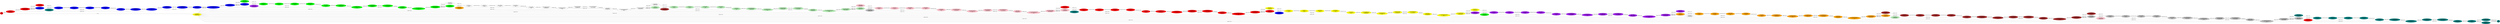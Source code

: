 graph {
rankdir=LR
input[label="input\n0.0ms\n0.0MB", style=filled, fillcolor="red"]
Embedding[label="Embedding\n0.0591255683898925ms\n63.2894140625MB", style=filled, fillcolor="red"]
Interpolation[label="Interpolation\n0.3499838256835937ms\n356.6064453125MB", style=filled, fillcolor="yellow"]
layer_0_Layer_Norm_Before[label="layer_0_Layer_Norm_Before\n0.0013888319730758ms\n9.9697265625MB", style=filled, fillcolor="red"]
layer_0_Query[label="layer_0_Query\n0.017407808303833ms\n32.2529296875MB", style=filled, fillcolor="red"]
layer_0_Key[label="layer_0_Key\n0.0174861125946044ms\n22.2529296875MB", style=filled, fillcolor="blue"]
layer_0_Value[label="layer_0_Value\n0.0175713920593261ms\n2.2529296875MB", style=filled, fillcolor="teal"]
layer_0_mul[label="layer_0_mul\n0.0886661758422851ms\n498.0MB", style=filled, fillcolor="blue"]
layer_0_div[label="layer_0_div\n0.0306631355285644ms\n520.0MB", style=filled, fillcolor="blue"]
layer_0_softmax[label="layer_0_softmax\n0.0729486083984375ms\n0.0MB", style=filled, fillcolor="blue"]
layer_0_dropout[label="layer_0_dropout\n0.0002360640019178ms\n0.0MB", style=filled, fillcolor="blue"]
layer_0_context[label="layer_0_context\n0.071616096496582ms\n20.0MB", style=filled, fillcolor="blue"]
layer_0_Self_Attention_Output[label="layer_0_Self_Attention_Output\n0.0174694080352783ms\n2.2529296875MB", style=filled, fillcolor="blue"]
layer_0_Residual_Connection_1[label="layer_0_Residual_Connection_1\n0.0009760000109672ms\n0.0MB", style=filled, fillcolor="blue"]
layer_0_Layer_Norm_After[label="layer_0_Layer_Norm_After\n0.001277536034584ms\n20.005859375MB", style=filled, fillcolor="blue"]
layer_0_Intermediate_Forward[label="layer_0_Intermediate_Forward\n0.0710443801879882ms\n79.01171875MB", style=filled, fillcolor="blue"]
layer_0_Output[label="layer_0_Output\n0.0663336944580078ms\n9.0029296875MB", style=filled, fillcolor="blue"]
layer_0_add_mid_position_embedding[label="layer_0_add_mid_position_embedding\n0.0011334079504013ms\n0.0MB", style=filled, fillcolor="blue"]
layer_1_Layer_Norm_Before[label="layer_1_Layer_Norm_Before\n0.0012726720571517ms\n9.9697265625MB", style=filled, fillcolor="blue"]
layer_1_Query[label="layer_1_Query\n0.0173951034545898ms\n2.2529296875MB", style=filled, fillcolor="green"]
layer_1_Key[label="layer_1_Key\n0.0173921928405761ms\n2.2529296875MB", style=filled, fillcolor="blue"]
layer_1_Value[label="layer_1_Value\n0.0175674877166748ms\n2.2529296875MB", style=filled, fillcolor="purple"]
layer_1_mul[label="layer_1_mul\n0.0886295394897461ms\n520.0MB", style=filled, fillcolor="green"]
layer_1_div[label="layer_1_div\n0.0309485111236572ms\n520.0MB", style=filled, fillcolor="green"]
layer_1_softmax[label="layer_1_softmax\n0.0737866897583007ms\n0.0MB", style=filled, fillcolor="green"]
layer_1_dropout[label="layer_1_dropout\n0.0002544000148773ms\n0.0MB", style=filled, fillcolor="green"]
layer_1_context[label="layer_1_context\n0.0716388778686523ms\n0.0MB", style=filled, fillcolor="green"]
layer_1_Self_Attention_Output[label="layer_1_Self_Attention_Output\n0.017569631576538ms\n2.2529296875MB", style=filled, fillcolor="green"]
layer_1_Residual_Connection_1[label="layer_1_Residual_Connection_1\n0.0009826560020446ms\n0.0MB", style=filled, fillcolor="green"]
layer_1_Layer_Norm_After[label="layer_1_Layer_Norm_After\n0.00129350399971ms\n20.005859375MB", style=filled, fillcolor="green"]
layer_1_Intermediate_Forward[label="layer_1_Intermediate_Forward\n0.0713328628540039ms\n79.01171875MB", style=filled, fillcolor="green"]
layer_1_Output[label="layer_1_Output\n0.0663014068603515ms\n9.0029296875MB", style=filled, fillcolor="green"]
layer_1_add_mid_position_embedding[label="layer_1_add_mid_position_embedding\n0.0010042560100555ms\n0.0MB", style=filled, fillcolor="green"]
layer_2_Layer_Norm_Before[label="layer_2_Layer_Norm_Before\n0.0012788800001144ms\n9.9697265625MB", style=filled, fillcolor="green"]
layer_2_Query[label="layer_2_Query\n0.0174085445404052ms\n2.2529296875MB", style=filled, fillcolor="white"]
layer_2_Key[label="layer_2_Key\n0.0174292163848876ms\n2.2529296875MB", style=filled, fillcolor="green"]
layer_2_Value[label="layer_2_Value\n0.0176383686065673ms\n2.2529296875MB", style=filled, fillcolor="orange"]
layer_2_mul[label="layer_2_mul\n0.0887524795532226ms\n520.0MB", style=filled, fillcolor="white"]
layer_2_div[label="layer_2_div\n0.0306796169281005ms\n520.0MB", style=filled, fillcolor="white"]
layer_2_softmax[label="layer_2_softmax\n0.0785274276733398ms\n0.0MB", style=filled, fillcolor="white"]
layer_2_dropout[label="layer_2_dropout\n0.0002184000015258ms\n0.0MB", style=filled, fillcolor="white"]
layer_2_context[label="layer_2_context\n0.0714793243408203ms\n0.0MB", style=filled, fillcolor="white"]
layer_2_Self_Attention_Output[label="layer_2_Self_Attention_Output\n0.0174848957061767ms\n2.2529296875MB", style=filled, fillcolor="white"]
layer_2_Residual_Connection_1[label="layer_2_Residual_Connection_1\n0.0009009919762611ms\n0.0MB", style=filled, fillcolor="white"]
layer_2_Layer_Norm_After[label="layer_2_Layer_Norm_After\n0.001293280005455ms\n20.005859375MB", style=filled, fillcolor="white"]
layer_2_Intermediate_Forward[label="layer_2_Intermediate_Forward\n0.0711373748779296ms\n79.01171875MB", style=filled, fillcolor="white"]
layer_2_Output[label="layer_2_Output\n0.0665122528076171ms\n9.0029296875MB", style=filled, fillcolor="white"]
layer_2_add_mid_position_embedding[label="layer_2_add_mid_position_embedding\n0.0010370880365371ms\n0.0MB", style=filled, fillcolor="white"]
layer_3_Layer_Norm_Before[label="layer_3_Layer_Norm_Before\n0.0012692799568176ms\n9.9697265625MB", style=filled, fillcolor="white"]
layer_3_Query[label="layer_3_Query\n0.0174040641784667ms\n2.2529296875MB", style=filled, fillcolor="white"]
layer_3_Key[label="layer_3_Key\n0.0172205448150634ms\n2.2529296875MB", style=filled, fillcolor="darkseagreen2"]
layer_3_Value[label="layer_3_Value\n0.0174156799316406ms\n2.2529296875MB", style=filled, fillcolor="brown"]
layer_3_mul[label="layer_3_mul\n0.0886342086791992ms\n520.0MB", style=filled, fillcolor="darkseagreen2"]
layer_3_div[label="layer_3_div\n0.0307881603240966ms\n520.0MB", style=filled, fillcolor="darkseagreen2"]
layer_3_softmax[label="layer_3_softmax\n0.0733571166992187ms\n0.0MB", style=filled, fillcolor="darkseagreen2"]
layer_3_dropout[label="layer_3_dropout\n0.0002348800003528ms\n0.0MB", style=filled, fillcolor="darkseagreen2"]
layer_3_context[label="layer_3_context\n0.0716192626953125ms\n0.0MB", style=filled, fillcolor="darkseagreen2"]
layer_3_Self_Attention_Output[label="layer_3_Self_Attention_Output\n0.017538272857666ms\n2.2529296875MB", style=filled, fillcolor="darkseagreen2"]
layer_3_Residual_Connection_1[label="layer_3_Residual_Connection_1\n0.0009889280200004ms\n0.0MB", style=filled, fillcolor="darkseagreen2"]
layer_3_Layer_Norm_After[label="layer_3_Layer_Norm_After\n0.0013086719512939ms\n20.005859375MB", style=filled, fillcolor="darkseagreen2"]
layer_3_Intermediate_Forward[label="layer_3_Intermediate_Forward\n0.0710487060546875ms\n79.01171875MB", style=filled, fillcolor="darkseagreen2"]
layer_3_Output[label="layer_3_Output\n0.0662656936645507ms\n9.0029296875MB", style=filled, fillcolor="darkseagreen2"]
layer_3_add_mid_position_embedding[label="layer_3_add_mid_position_embedding\n0.001039999961853ms\n0.0MB", style=filled, fillcolor="darkseagreen2"]
layer_4_Layer_Norm_Before[label="layer_4_Layer_Norm_Before\n0.0012862720489501ms\n9.9697265625MB", style=filled, fillcolor="darkseagreen2"]
layer_4_Query[label="layer_4_Query\n0.0173891525268554ms\n2.2529296875MB", style=filled, fillcolor="pink"]
layer_4_Key[label="layer_4_Key\n0.0173964481353759ms\n2.2529296875MB", style=filled, fillcolor="darkseagreen2"]
layer_4_Value[label="layer_4_Value\n0.0173896312713623ms\n2.2529296875MB", style=filled, fillcolor="gray"]
layer_4_mul[label="layer_4_mul\n0.088764892578125ms\n520.0MB", style=filled, fillcolor="pink"]
layer_4_div[label="layer_4_div\n0.0306451511383056ms\n520.0MB", style=filled, fillcolor="pink"]
layer_4_softmax[label="layer_4_softmax\n0.0729085083007812ms\n0.0MB", style=filled, fillcolor="pink"]
layer_4_dropout[label="layer_4_dropout\n0.0001874559968709ms\n0.0MB", style=filled, fillcolor="pink"]
layer_4_context[label="layer_4_context\n0.0715633926391601ms\n0.0MB", style=filled, fillcolor="pink"]
layer_4_Self_Attention_Output[label="layer_4_Self_Attention_Output\n0.0175210247039794ms\n2.2529296875MB", style=filled, fillcolor="pink"]
layer_4_Residual_Connection_1[label="layer_4_Residual_Connection_1\n0.0009621120095252ms\n0.0MB", style=filled, fillcolor="pink"]
layer_4_Layer_Norm_After[label="layer_4_Layer_Norm_After\n0.0012637439966201ms\n20.005859375MB", style=filled, fillcolor="pink"]
layer_4_Intermediate_Forward[label="layer_4_Intermediate_Forward\n0.0711231689453125ms\n79.01171875MB", style=filled, fillcolor="pink"]
layer_4_Output[label="layer_4_Output\n0.065787010192871ms\n9.0029296875MB", style=filled, fillcolor="pink"]
layer_4_add_mid_position_embedding[label="layer_4_add_mid_position_embedding\n0.0010470720529556ms\n0.0MB", style=filled, fillcolor="pink"]
layer_5_Layer_Norm_Before[label="layer_5_Layer_Norm_Before\n0.0012780159711837ms\n9.9697265625MB", style=filled, fillcolor="pink"]
layer_5_Query[label="layer_5_Query\n0.0173911991119384ms\n2.2529296875MB", style=filled, fillcolor="red"]
layer_5_Key[label="layer_5_Key\n0.0174063682556152ms\n2.2529296875MB", style=filled, fillcolor="pink"]
layer_5_Value[label="layer_5_Value\n0.0174074554443359ms\n2.2529296875MB", style=filled, fillcolor="teal"]
layer_5_mul[label="layer_5_mul\n0.0888259201049804ms\n520.0MB", style=filled, fillcolor="red"]
layer_5_div[label="layer_5_div\n0.0307910404205322ms\n520.0MB", style=filled, fillcolor="red"]
layer_5_softmax[label="layer_5_softmax\n0.0728910369873046ms\n0.0MB", style=filled, fillcolor="red"]
layer_5_dropout[label="layer_5_dropout\n0.0001786240041255ms\n0.0MB", style=filled, fillcolor="red"]
layer_5_context[label="layer_5_context\n0.071508445739746ms\n0.0MB", style=filled, fillcolor="red"]
layer_5_Self_Attention_Output[label="layer_5_Self_Attention_Output\n0.0175206089019775ms\n2.2529296875MB", style=filled, fillcolor="red"]
layer_5_Residual_Connection_1[label="layer_5_Residual_Connection_1\n0.0009724479913711ms\n0.0MB", style=filled, fillcolor="red"]
layer_5_Layer_Norm_After[label="layer_5_Layer_Norm_After\n0.0013526400327682ms\n20.005859375MB", style=filled, fillcolor="red"]
layer_5_Intermediate_Forward[label="layer_5_Intermediate_Forward\n0.0711912612915039ms\n79.01171875MB", style=filled, fillcolor="red"]
layer_5_Output[label="layer_5_Output\n0.0666375350952148ms\n9.0029296875MB", style=filled, fillcolor="red"]
layer_5_add_mid_position_embedding[label="layer_5_add_mid_position_embedding\n0.0010489599704742ms\n0.0MB", style=filled, fillcolor="red"]
layer_6_Layer_Norm_Before[label="layer_6_Layer_Norm_Before\n0.0012954239845275ms\n9.9697265625MB", style=filled, fillcolor="red"]
layer_6_Query[label="layer_6_Query\n0.0172363529205322ms\n2.2529296875MB", style=filled, fillcolor="yellow"]
layer_6_Key[label="layer_6_Key\n0.0174363842010498ms\n2.2529296875MB", style=filled, fillcolor="red"]
layer_6_Value[label="layer_6_Value\n0.0174519996643066ms\n2.2529296875MB", style=filled, fillcolor="blue"]
layer_6_mul[label="layer_6_mul\n0.0887777633666992ms\n520.0MB", style=filled, fillcolor="yellow"]
layer_6_div[label="layer_6_div\n0.0307030086517333ms\n520.0MB", style=filled, fillcolor="yellow"]
layer_6_softmax[label="layer_6_softmax\n0.0728835525512695ms\n0.0MB", style=filled, fillcolor="yellow"]
layer_6_dropout[label="layer_6_dropout\n0.0002029760032892ms\n0.0MB", style=filled, fillcolor="yellow"]
layer_6_context[label="layer_6_context\n0.0715163192749023ms\n0.0MB", style=filled, fillcolor="yellow"]
layer_6_Self_Attention_Output[label="layer_6_Self_Attention_Output\n0.0174826889038085ms\n2.2529296875MB", style=filled, fillcolor="yellow"]
layer_6_Residual_Connection_1[label="layer_6_Residual_Connection_1\n0.0009808639883995ms\n0.0MB", style=filled, fillcolor="yellow"]
layer_6_Layer_Norm_After[label="layer_6_Layer_Norm_After\n0.0013253760337829ms\n20.005859375MB", style=filled, fillcolor="yellow"]
layer_6_Intermediate_Forward[label="layer_6_Intermediate_Forward\n0.0711700820922851ms\n79.01171875MB", style=filled, fillcolor="yellow"]
layer_6_Output[label="layer_6_Output\n0.0664022064208984ms\n9.0029296875MB", style=filled, fillcolor="yellow"]
layer_6_add_mid_position_embedding[label="layer_6_add_mid_position_embedding\n0.0010468480587005ms\n0.0MB", style=filled, fillcolor="yellow"]
layer_7_Layer_Norm_Before[label="layer_7_Layer_Norm_Before\n0.001604640007019ms\n9.9697265625MB", style=filled, fillcolor="yellow"]
layer_7_Query[label="layer_7_Query\n0.0174402561187744ms\n2.2529296875MB", style=filled, fillcolor="yellow"]
layer_7_Key[label="layer_7_Key\n0.0172628154754638ms\n2.2529296875MB", style=filled, fillcolor="purple"]
layer_7_Value[label="layer_7_Value\n0.0174209594726562ms\n2.2529296875MB", style=filled, fillcolor="green"]
layer_7_mul[label="layer_7_mul\n0.0886321258544921ms\n520.0MB", style=filled, fillcolor="purple"]
layer_7_div[label="layer_7_div\n0.0307011833190917ms\n520.0MB", style=filled, fillcolor="purple"]
layer_7_softmax[label="layer_7_softmax\n0.0728968658447265ms\n0.0MB", style=filled, fillcolor="purple"]
layer_7_dropout[label="layer_7_dropout\n0.0001731519997119ms\n0.0MB", style=filled, fillcolor="purple"]
layer_7_context[label="layer_7_context\n0.0711885452270507ms\n0.0MB", style=filled, fillcolor="purple"]
layer_7_Self_Attention_Output[label="layer_7_Self_Attention_Output\n0.0175196475982666ms\n2.2529296875MB", style=filled, fillcolor="purple"]
layer_7_Residual_Connection_1[label="layer_7_Residual_Connection_1\n0.0010215359926223ms\n0.0MB", style=filled, fillcolor="purple"]
layer_7_Layer_Norm_After[label="layer_7_Layer_Norm_After\n0.0012959040403366ms\n20.005859375MB", style=filled, fillcolor="purple"]
layer_7_Intermediate_Forward[label="layer_7_Intermediate_Forward\n0.0710116806030273ms\n79.01171875MB", style=filled, fillcolor="purple"]
layer_7_Output[label="layer_7_Output\n0.0668047714233398ms\n9.0029296875MB", style=filled, fillcolor="purple"]
layer_7_add_mid_position_embedding[label="layer_7_add_mid_position_embedding\n0.0011269760131835ms\n0.0MB", style=filled, fillcolor="purple"]
layer_8_Layer_Norm_Before[label="layer_8_Layer_Norm_Before\n0.0013214399814605ms\n9.9697265625MB", style=filled, fillcolor="purple"]
layer_8_Query[label="layer_8_Query\n0.0174694728851318ms\n2.2529296875MB", style=filled, fillcolor="purple"]
layer_8_Key[label="layer_8_Key\n0.0175136966705322ms\n2.2529296875MB", style=filled, fillcolor="orange"]
layer_8_Value[label="layer_8_Value\n0.0174400005340576ms\n2.2529296875MB", style=filled, fillcolor="white"]
layer_8_mul[label="layer_8_mul\n0.0887874221801757ms\n520.0MB", style=filled, fillcolor="orange"]
layer_8_div[label="layer_8_div\n0.0306887035369873ms\n520.0MB", style=filled, fillcolor="orange"]
layer_8_softmax[label="layer_8_softmax\n0.0730629119873046ms\n0.0MB", style=filled, fillcolor="orange"]
layer_8_dropout[label="layer_8_dropout\n0.0002225600033998ms\n0.0MB", style=filled, fillcolor="orange"]
layer_8_context[label="layer_8_context\n0.0711407699584961ms\n0.0MB", style=filled, fillcolor="orange"]
layer_8_Self_Attention_Output[label="layer_8_Self_Attention_Output\n0.0179445762634277ms\n2.2529296875MB", style=filled, fillcolor="orange"]
layer_8_Residual_Connection_1[label="layer_8_Residual_Connection_1\n0.0009040319919586ms\n0.0MB", style=filled, fillcolor="orange"]
layer_8_Layer_Norm_After[label="layer_8_Layer_Norm_After\n0.0013256319761276ms\n20.005859375MB", style=filled, fillcolor="orange"]
layer_8_Intermediate_Forward[label="layer_8_Intermediate_Forward\n0.0710786895751953ms\n79.01171875MB", style=filled, fillcolor="orange"]
layer_8_Output[label="layer_8_Output\n0.0665205154418945ms\n9.0029296875MB", style=filled, fillcolor="orange"]
layer_8_add_mid_position_embedding[label="layer_8_add_mid_position_embedding\n0.0010341119766235ms\n0.0MB", style=filled, fillcolor="orange"]
layer_9_Layer_Norm_Before[label="layer_9_Layer_Norm_Before\n0.0012750079631805ms\n9.9697265625MB", style=filled, fillcolor="orange"]
layer_9_Query[label="layer_9_Query\n0.0173704967498779ms\n2.2529296875MB", style=filled, fillcolor="brown"]
layer_9_Key[label="layer_9_Key\n0.0174021434783935ms\n2.2529296875MB", style=filled, fillcolor="orange"]
layer_9_Value[label="layer_9_Value\n0.0173826885223388ms\n2.2529296875MB", style=filled, fillcolor="darkseagreen2"]
layer_9_mul[label="layer_9_mul\n0.0886345291137695ms\n520.0MB", style=filled, fillcolor="brown"]
layer_9_div[label="layer_9_div\n0.0308218555450439ms\n520.0MB", style=filled, fillcolor="brown"]
layer_9_softmax[label="layer_9_softmax\n0.0734441299438476ms\n0.0MB", style=filled, fillcolor="brown"]
layer_9_dropout[label="layer_9_dropout\n0.0001806720048189ms\n0.0MB", style=filled, fillcolor="brown"]
layer_9_context[label="layer_9_context\n0.0713022384643554ms\n0.0MB", style=filled, fillcolor="brown"]
layer_9_Self_Attention_Output[label="layer_9_Self_Attention_Output\n0.0174767036437988ms\n2.2529296875MB", style=filled, fillcolor="brown"]
layer_9_Residual_Connection_1[label="layer_9_Residual_Connection_1\n0.0009710720181465ms\n0.0MB", style=filled, fillcolor="brown"]
layer_9_Layer_Norm_After[label="layer_9_Layer_Norm_After\n0.0013048000335693ms\n20.005859375MB", style=filled, fillcolor="brown"]
layer_9_Intermediate_Forward[label="layer_9_Intermediate_Forward\n0.0711007690429687ms\n79.01171875MB", style=filled, fillcolor="brown"]
layer_9_Output[label="layer_9_Output\n0.0665161590576172ms\n9.0029296875MB", style=filled, fillcolor="brown"]
layer_9_add_mid_position_embedding[label="layer_9_add_mid_position_embedding\n0.0010266239643096ms\n0.0MB", style=filled, fillcolor="brown"]
layer_10_Layer_Norm_Before[label="layer_10_Layer_Norm_Before\n0.0012816640138626ms\n9.9697265625MB", style=filled, fillcolor="brown"]
layer_10_Query[label="layer_10_Query\n0.0173717765808105ms\n2.2529296875MB", style=filled, fillcolor="brown"]
layer_10_Key[label="layer_10_Key\n0.01721187210083ms\n2.2529296875MB", style=filled, fillcolor="gray"]
layer_10_Value[label="layer_10_Value\n0.0174043197631835ms\n2.2529296875MB", style=filled, fillcolor="pink"]
layer_10_mul[label="layer_10_mul\n0.0886415328979492ms\n520.0MB", style=filled, fillcolor="gray"]
layer_10_div[label="layer_10_div\n0.0307349128723144ms\n520.0MB", style=filled, fillcolor="gray"]
layer_10_softmax[label="layer_10_softmax\n0.074014045715332ms\n0.0MB", style=filled, fillcolor="gray"]
layer_10_dropout[label="layer_10_dropout\n0.0002464320063591ms\n0.0MB", style=filled, fillcolor="gray"]
layer_10_context[label="layer_10_context\n0.0716263351440429ms\n0.0MB", style=filled, fillcolor="gray"]
layer_10_Self_Attention_Output[label="layer_10_Self_Attention_Output\n0.0175601272583007ms\n2.2529296875MB", style=filled, fillcolor="gray"]
layer_10_Residual_Connection_1[label="layer_10_Residual_Connection_1\n0.0009846079945564ms\n0.0MB", style=filled, fillcolor="gray"]
layer_10_Layer_Norm_After[label="layer_10_Layer_Norm_After\n0.0013370239734649ms\n20.005859375MB", style=filled, fillcolor="gray"]
layer_10_Intermediate_Forward[label="layer_10_Intermediate_Forward\n0.0710887985229492ms\n79.01171875MB", style=filled, fillcolor="gray"]
layer_10_Output[label="layer_10_Output\n0.0663883514404296ms\n9.0029296875MB", style=filled, fillcolor="gray"]
layer_10_add_mid_position_embedding[label="layer_10_add_mid_position_embedding\n0.0010072319507598ms\n0.0MB", style=filled, fillcolor="gray"]
layer_11_Layer_Norm_Before[label="layer_11_Layer_Norm_Before\n0.001291039943695ms\n9.9697265625MB", style=filled, fillcolor="gray"]
layer_11_Query[label="layer_11_Query\n0.0174762554168701ms\n2.2529296875MB", style=filled, fillcolor="teal"]
layer_11_Key[label="layer_11_Key\n0.0173999671936035ms\n2.2529296875MB", style=filled, fillcolor="gray"]
layer_11_Value[label="layer_11_Value\n0.0173504314422607ms\n2.2529296875MB", style=filled, fillcolor="red"]
layer_11_mul[label="layer_11_mul\n0.088682014465332ms\n520.0MB", style=filled, fillcolor="teal"]
layer_11_div[label="layer_11_div\n0.0306139202117919ms\n520.0MB", style=filled, fillcolor="teal"]
layer_11_softmax[label="layer_11_softmax\n0.0728763198852539ms\n0.0MB", style=filled, fillcolor="teal"]
layer_11_dropout[label="layer_11_dropout\n0.0002099200040102ms\n0.0MB", style=filled, fillcolor="teal"]
layer_11_context[label="layer_11_context\n0.0715227508544921ms\n0.0MB", style=filled, fillcolor="teal"]
layer_11_Self_Attention_Output[label="layer_11_Self_Attention_Output\n0.0178749122619628ms\n2.2529296875MB", style=filled, fillcolor="teal"]
layer_11_Residual_Connection_1[label="layer_11_Residual_Connection_1\n0.0008956159949302ms\n0.0MB", style=filled, fillcolor="teal"]
layer_11_Layer_Norm_After[label="layer_11_Layer_Norm_After\n0.0013120959997177ms\n20.005859375MB", style=filled, fillcolor="teal"]
layer_11_Intermediate_Forward[label="layer_11_Intermediate_Forward\n0.0709901428222656ms\n79.01171875MB", style=filled, fillcolor="teal"]
layer_11_Output[label="layer_11_Output\n0.0656722259521484ms\n9.0029296875MB", style=filled, fillcolor="teal"]
Layer_Norm[label="Layer_Norm\n0.0013257600069046ms\n0.0MB", style=filled, fillcolor="teal"]
Class_Labels_Classifier[label="Class_Labels_Classifier\n0.0020419840812683ms\n4.7757415771484375MB", style=filled, fillcolor="teal"]
Box_Predictor[label="Box_Predictor\n0.0018666559457778ms\n4.517593383789063MB", style=filled, fillcolor="teal"]
output[label="output\n0.0ms\n0.0MB", style=filled, fillcolor="teal"]
input -- Embedding[label="9.76MB"];
input -- Interpolation[label="9.76MB"];
Embedding -- layer_0_Layer_Norm_Before[label="9.9638671875MB"];
layer_0_Layer_Norm_Before -- layer_0_Query[label="9.9638671875MB"];
layer_0_Layer_Norm_Before -- layer_0_Key[label="9.9638671875MB"];
layer_0_Layer_Norm_Before -- layer_0_Value[label="9.9638671875MB"];
layer_0_Query -- layer_0_mul[label="9.9638671875MB"];
layer_0_Key -- layer_0_mul[label="9.9638671875MB"];
layer_0_mul -- layer_0_div[label="529.4861297607422MB"];
layer_0_div -- layer_0_softmax[label="529.4861297607422MB"];
layer_0_softmax -- layer_0_dropout[label="529.4861297607422MB"];
layer_0_dropout -- layer_0_context[label="529.4861297607422MB"];
layer_0_Value -- layer_0_context[label="9.9638671875MB"];
layer_0_context -- layer_0_Self_Attention_Output[label="9.9638671875MB"];
layer_0_Self_Attention_Output -- layer_0_Residual_Connection_1[label="9.9638671875MB"];
Embedding -- layer_0_Residual_Connection_1[label="9.9638671875MB"];
layer_0_Residual_Connection_1 -- layer_0_Layer_Norm_After[label="9.9638671875MB"];
layer_0_Layer_Norm_After -- layer_0_Intermediate_Forward[label="9.9638671875MB"];
layer_0_Intermediate_Forward -- layer_0_Output[label="39.85546875MB"];
layer_0_Residual_Connection_1 -- layer_0_Output[label="9.9638671875MB"];
layer_0_Output -- layer_0_add_mid_position_embedding[label="9.9638671875MB"];
Interpolation -- layer_0_add_mid_position_embedding[label="9.9638671875MB"];
layer_0_add_mid_position_embedding -- layer_1_Layer_Norm_Before[label="9.9638671875MB"];
layer_1_Layer_Norm_Before -- layer_1_Query[label="9.9638671875MB"];
layer_1_Layer_Norm_Before -- layer_1_Key[label="9.9638671875MB"];
layer_1_Layer_Norm_Before -- layer_1_Value[label="9.9638671875MB"];
layer_1_Query -- layer_1_mul[label="9.9638671875MB"];
layer_1_Key -- layer_1_mul[label="9.9638671875MB"];
layer_1_mul -- layer_1_div[label="529.4861297607422MB"];
layer_1_div -- layer_1_softmax[label="529.4861297607422MB"];
layer_1_softmax -- layer_1_dropout[label="529.4861297607422MB"];
layer_1_dropout -- layer_1_context[label="529.4861297607422MB"];
layer_1_Value -- layer_1_context[label="9.9638671875MB"];
layer_1_context -- layer_1_Self_Attention_Output[label="9.9638671875MB"];
layer_1_Self_Attention_Output -- layer_1_Residual_Connection_1[label="9.9638671875MB"];
layer_0_add_mid_position_embedding -- layer_1_Residual_Connection_1[label="9.9638671875MB"];
layer_1_Residual_Connection_1 -- layer_1_Layer_Norm_After[label="9.9638671875MB"];
layer_1_Layer_Norm_After -- layer_1_Intermediate_Forward[label="9.9638671875MB"];
layer_1_Intermediate_Forward -- layer_1_Output[label="39.85546875MB"];
layer_1_Residual_Connection_1 -- layer_1_Output[label="9.9638671875MB"];
layer_1_Output -- layer_1_add_mid_position_embedding[label="9.9638671875MB"];
Interpolation -- layer_1_add_mid_position_embedding[label="9.9638671875MB"];
layer_1_add_mid_position_embedding -- layer_2_Layer_Norm_Before[label="9.9638671875MB"];
layer_2_Layer_Norm_Before -- layer_2_Query[label="9.9638671875MB"];
layer_2_Layer_Norm_Before -- layer_2_Key[label="9.9638671875MB"];
layer_2_Layer_Norm_Before -- layer_2_Value[label="9.9638671875MB"];
layer_2_Query -- layer_2_mul[label="9.9638671875MB"];
layer_2_Key -- layer_2_mul[label="9.9638671875MB"];
layer_2_mul -- layer_2_div[label="529.4861297607422MB"];
layer_2_div -- layer_2_softmax[label="529.4861297607422MB"];
layer_2_softmax -- layer_2_dropout[label="529.4861297607422MB"];
layer_2_dropout -- layer_2_context[label="529.4861297607422MB"];
layer_2_Value -- layer_2_context[label="9.9638671875MB"];
layer_2_context -- layer_2_Self_Attention_Output[label="9.9638671875MB"];
layer_2_Self_Attention_Output -- layer_2_Residual_Connection_1[label="9.9638671875MB"];
layer_1_add_mid_position_embedding -- layer_2_Residual_Connection_1[label="9.9638671875MB"];
layer_2_Residual_Connection_1 -- layer_2_Layer_Norm_After[label="9.9638671875MB"];
layer_2_Layer_Norm_After -- layer_2_Intermediate_Forward[label="9.9638671875MB"];
layer_2_Intermediate_Forward -- layer_2_Output[label="39.85546875MB"];
layer_2_Residual_Connection_1 -- layer_2_Output[label="9.9638671875MB"];
layer_2_Output -- layer_2_add_mid_position_embedding[label="9.9638671875MB"];
Interpolation -- layer_2_add_mid_position_embedding[label="9.9638671875MB"];
layer_2_add_mid_position_embedding -- layer_3_Layer_Norm_Before[label="9.9638671875MB"];
layer_3_Layer_Norm_Before -- layer_3_Query[label="9.9638671875MB"];
layer_3_Layer_Norm_Before -- layer_3_Key[label="9.9638671875MB"];
layer_3_Layer_Norm_Before -- layer_3_Value[label="9.9638671875MB"];
layer_3_Query -- layer_3_mul[label="9.9638671875MB"];
layer_3_Key -- layer_3_mul[label="9.9638671875MB"];
layer_3_mul -- layer_3_div[label="529.4861297607422MB"];
layer_3_div -- layer_3_softmax[label="529.4861297607422MB"];
layer_3_softmax -- layer_3_dropout[label="529.4861297607422MB"];
layer_3_dropout -- layer_3_context[label="529.4861297607422MB"];
layer_3_Value -- layer_3_context[label="9.9638671875MB"];
layer_3_context -- layer_3_Self_Attention_Output[label="9.9638671875MB"];
layer_3_Self_Attention_Output -- layer_3_Residual_Connection_1[label="9.9638671875MB"];
layer_2_add_mid_position_embedding -- layer_3_Residual_Connection_1[label="9.9638671875MB"];
layer_3_Residual_Connection_1 -- layer_3_Layer_Norm_After[label="9.9638671875MB"];
layer_3_Layer_Norm_After -- layer_3_Intermediate_Forward[label="9.9638671875MB"];
layer_3_Intermediate_Forward -- layer_3_Output[label="39.85546875MB"];
layer_3_Residual_Connection_1 -- layer_3_Output[label="9.9638671875MB"];
layer_3_Output -- layer_3_add_mid_position_embedding[label="9.9638671875MB"];
Interpolation -- layer_3_add_mid_position_embedding[label="9.9638671875MB"];
layer_3_add_mid_position_embedding -- layer_4_Layer_Norm_Before[label="9.9638671875MB"];
layer_4_Layer_Norm_Before -- layer_4_Query[label="9.9638671875MB"];
layer_4_Layer_Norm_Before -- layer_4_Key[label="9.9638671875MB"];
layer_4_Layer_Norm_Before -- layer_4_Value[label="9.9638671875MB"];
layer_4_Query -- layer_4_mul[label="9.9638671875MB"];
layer_4_Key -- layer_4_mul[label="9.9638671875MB"];
layer_4_mul -- layer_4_div[label="529.4861297607422MB"];
layer_4_div -- layer_4_softmax[label="529.4861297607422MB"];
layer_4_softmax -- layer_4_dropout[label="529.4861297607422MB"];
layer_4_dropout -- layer_4_context[label="529.4861297607422MB"];
layer_4_Value -- layer_4_context[label="9.9638671875MB"];
layer_4_context -- layer_4_Self_Attention_Output[label="9.9638671875MB"];
layer_4_Self_Attention_Output -- layer_4_Residual_Connection_1[label="9.9638671875MB"];
layer_3_add_mid_position_embedding -- layer_4_Residual_Connection_1[label="9.9638671875MB"];
layer_4_Residual_Connection_1 -- layer_4_Layer_Norm_After[label="9.9638671875MB"];
layer_4_Layer_Norm_After -- layer_4_Intermediate_Forward[label="9.9638671875MB"];
layer_4_Intermediate_Forward -- layer_4_Output[label="39.85546875MB"];
layer_4_Residual_Connection_1 -- layer_4_Output[label="9.9638671875MB"];
layer_4_Output -- layer_4_add_mid_position_embedding[label="9.9638671875MB"];
Interpolation -- layer_4_add_mid_position_embedding[label="9.9638671875MB"];
layer_4_add_mid_position_embedding -- layer_5_Layer_Norm_Before[label="9.9638671875MB"];
layer_5_Layer_Norm_Before -- layer_5_Query[label="9.9638671875MB"];
layer_5_Layer_Norm_Before -- layer_5_Key[label="9.9638671875MB"];
layer_5_Layer_Norm_Before -- layer_5_Value[label="9.9638671875MB"];
layer_5_Query -- layer_5_mul[label="9.9638671875MB"];
layer_5_Key -- layer_5_mul[label="9.9638671875MB"];
layer_5_mul -- layer_5_div[label="529.4861297607422MB"];
layer_5_div -- layer_5_softmax[label="529.4861297607422MB"];
layer_5_softmax -- layer_5_dropout[label="529.4861297607422MB"];
layer_5_dropout -- layer_5_context[label="529.4861297607422MB"];
layer_5_Value -- layer_5_context[label="9.9638671875MB"];
layer_5_context -- layer_5_Self_Attention_Output[label="9.9638671875MB"];
layer_5_Self_Attention_Output -- layer_5_Residual_Connection_1[label="9.9638671875MB"];
layer_4_add_mid_position_embedding -- layer_5_Residual_Connection_1[label="9.9638671875MB"];
layer_5_Residual_Connection_1 -- layer_5_Layer_Norm_After[label="9.9638671875MB"];
layer_5_Layer_Norm_After -- layer_5_Intermediate_Forward[label="9.9638671875MB"];
layer_5_Intermediate_Forward -- layer_5_Output[label="39.85546875MB"];
layer_5_Residual_Connection_1 -- layer_5_Output[label="9.9638671875MB"];
layer_5_Output -- layer_5_add_mid_position_embedding[label="9.9638671875MB"];
Interpolation -- layer_5_add_mid_position_embedding[label="9.9638671875MB"];
layer_5_add_mid_position_embedding -- layer_6_Layer_Norm_Before[label="9.9638671875MB"];
layer_6_Layer_Norm_Before -- layer_6_Query[label="9.9638671875MB"];
layer_6_Layer_Norm_Before -- layer_6_Key[label="9.9638671875MB"];
layer_6_Layer_Norm_Before -- layer_6_Value[label="9.9638671875MB"];
layer_6_Query -- layer_6_mul[label="9.9638671875MB"];
layer_6_Key -- layer_6_mul[label="9.9638671875MB"];
layer_6_mul -- layer_6_div[label="529.4861297607422MB"];
layer_6_div -- layer_6_softmax[label="529.4861297607422MB"];
layer_6_softmax -- layer_6_dropout[label="529.4861297607422MB"];
layer_6_dropout -- layer_6_context[label="529.4861297607422MB"];
layer_6_Value -- layer_6_context[label="9.9638671875MB"];
layer_6_context -- layer_6_Self_Attention_Output[label="9.9638671875MB"];
layer_6_Self_Attention_Output -- layer_6_Residual_Connection_1[label="9.9638671875MB"];
layer_5_add_mid_position_embedding -- layer_6_Residual_Connection_1[label="9.9638671875MB"];
layer_6_Residual_Connection_1 -- layer_6_Layer_Norm_After[label="9.9638671875MB"];
layer_6_Layer_Norm_After -- layer_6_Intermediate_Forward[label="9.9638671875MB"];
layer_6_Intermediate_Forward -- layer_6_Output[label="39.85546875MB"];
layer_6_Residual_Connection_1 -- layer_6_Output[label="9.9638671875MB"];
layer_6_Output -- layer_6_add_mid_position_embedding[label="9.9638671875MB"];
Interpolation -- layer_6_add_mid_position_embedding[label="9.9638671875MB"];
layer_6_add_mid_position_embedding -- layer_7_Layer_Norm_Before[label="9.9638671875MB"];
layer_7_Layer_Norm_Before -- layer_7_Query[label="9.9638671875MB"];
layer_7_Layer_Norm_Before -- layer_7_Key[label="9.9638671875MB"];
layer_7_Layer_Norm_Before -- layer_7_Value[label="9.9638671875MB"];
layer_7_Query -- layer_7_mul[label="9.9638671875MB"];
layer_7_Key -- layer_7_mul[label="9.9638671875MB"];
layer_7_mul -- layer_7_div[label="529.4861297607422MB"];
layer_7_div -- layer_7_softmax[label="529.4861297607422MB"];
layer_7_softmax -- layer_7_dropout[label="529.4861297607422MB"];
layer_7_dropout -- layer_7_context[label="529.4861297607422MB"];
layer_7_Value -- layer_7_context[label="9.9638671875MB"];
layer_7_context -- layer_7_Self_Attention_Output[label="9.9638671875MB"];
layer_7_Self_Attention_Output -- layer_7_Residual_Connection_1[label="9.9638671875MB"];
layer_6_add_mid_position_embedding -- layer_7_Residual_Connection_1[label="9.9638671875MB"];
layer_7_Residual_Connection_1 -- layer_7_Layer_Norm_After[label="9.9638671875MB"];
layer_7_Layer_Norm_After -- layer_7_Intermediate_Forward[label="9.9638671875MB"];
layer_7_Intermediate_Forward -- layer_7_Output[label="39.85546875MB"];
layer_7_Residual_Connection_1 -- layer_7_Output[label="9.9638671875MB"];
layer_7_Output -- layer_7_add_mid_position_embedding[label="9.9638671875MB"];
Interpolation -- layer_7_add_mid_position_embedding[label="9.9638671875MB"];
layer_7_add_mid_position_embedding -- layer_8_Layer_Norm_Before[label="9.9638671875MB"];
layer_8_Layer_Norm_Before -- layer_8_Query[label="9.9638671875MB"];
layer_8_Layer_Norm_Before -- layer_8_Key[label="9.9638671875MB"];
layer_8_Layer_Norm_Before -- layer_8_Value[label="9.9638671875MB"];
layer_8_Query -- layer_8_mul[label="9.9638671875MB"];
layer_8_Key -- layer_8_mul[label="9.9638671875MB"];
layer_8_mul -- layer_8_div[label="529.4861297607422MB"];
layer_8_div -- layer_8_softmax[label="529.4861297607422MB"];
layer_8_softmax -- layer_8_dropout[label="529.4861297607422MB"];
layer_8_dropout -- layer_8_context[label="529.4861297607422MB"];
layer_8_Value -- layer_8_context[label="9.9638671875MB"];
layer_8_context -- layer_8_Self_Attention_Output[label="9.9638671875MB"];
layer_8_Self_Attention_Output -- layer_8_Residual_Connection_1[label="9.9638671875MB"];
layer_7_add_mid_position_embedding -- layer_8_Residual_Connection_1[label="9.9638671875MB"];
layer_8_Residual_Connection_1 -- layer_8_Layer_Norm_After[label="9.9638671875MB"];
layer_8_Layer_Norm_After -- layer_8_Intermediate_Forward[label="9.9638671875MB"];
layer_8_Intermediate_Forward -- layer_8_Output[label="39.85546875MB"];
layer_8_Residual_Connection_1 -- layer_8_Output[label="9.9638671875MB"];
layer_8_Output -- layer_8_add_mid_position_embedding[label="9.9638671875MB"];
Interpolation -- layer_8_add_mid_position_embedding[label="9.9638671875MB"];
layer_8_add_mid_position_embedding -- layer_9_Layer_Norm_Before[label="9.9638671875MB"];
layer_9_Layer_Norm_Before -- layer_9_Query[label="9.9638671875MB"];
layer_9_Layer_Norm_Before -- layer_9_Key[label="9.9638671875MB"];
layer_9_Layer_Norm_Before -- layer_9_Value[label="9.9638671875MB"];
layer_9_Query -- layer_9_mul[label="9.9638671875MB"];
layer_9_Key -- layer_9_mul[label="9.9638671875MB"];
layer_9_mul -- layer_9_div[label="529.4861297607422MB"];
layer_9_div -- layer_9_softmax[label="529.4861297607422MB"];
layer_9_softmax -- layer_9_dropout[label="529.4861297607422MB"];
layer_9_dropout -- layer_9_context[label="529.4861297607422MB"];
layer_9_Value -- layer_9_context[label="9.9638671875MB"];
layer_9_context -- layer_9_Self_Attention_Output[label="9.9638671875MB"];
layer_9_Self_Attention_Output -- layer_9_Residual_Connection_1[label="9.9638671875MB"];
layer_8_add_mid_position_embedding -- layer_9_Residual_Connection_1[label="9.9638671875MB"];
layer_9_Residual_Connection_1 -- layer_9_Layer_Norm_After[label="9.9638671875MB"];
layer_9_Layer_Norm_After -- layer_9_Intermediate_Forward[label="9.9638671875MB"];
layer_9_Intermediate_Forward -- layer_9_Output[label="39.85546875MB"];
layer_9_Residual_Connection_1 -- layer_9_Output[label="9.9638671875MB"];
layer_9_Output -- layer_9_add_mid_position_embedding[label="9.9638671875MB"];
Interpolation -- layer_9_add_mid_position_embedding[label="9.9638671875MB"];
layer_9_add_mid_position_embedding -- layer_10_Layer_Norm_Before[label="9.9638671875MB"];
layer_10_Layer_Norm_Before -- layer_10_Query[label="9.9638671875MB"];
layer_10_Layer_Norm_Before -- layer_10_Key[label="9.9638671875MB"];
layer_10_Layer_Norm_Before -- layer_10_Value[label="9.9638671875MB"];
layer_10_Query -- layer_10_mul[label="9.9638671875MB"];
layer_10_Key -- layer_10_mul[label="9.9638671875MB"];
layer_10_mul -- layer_10_div[label="529.4861297607422MB"];
layer_10_div -- layer_10_softmax[label="529.4861297607422MB"];
layer_10_softmax -- layer_10_dropout[label="529.4861297607422MB"];
layer_10_dropout -- layer_10_context[label="529.4861297607422MB"];
layer_10_Value -- layer_10_context[label="9.9638671875MB"];
layer_10_context -- layer_10_Self_Attention_Output[label="9.9638671875MB"];
layer_10_Self_Attention_Output -- layer_10_Residual_Connection_1[label="9.9638671875MB"];
layer_9_add_mid_position_embedding -- layer_10_Residual_Connection_1[label="9.9638671875MB"];
layer_10_Residual_Connection_1 -- layer_10_Layer_Norm_After[label="9.9638671875MB"];
layer_10_Layer_Norm_After -- layer_10_Intermediate_Forward[label="9.9638671875MB"];
layer_10_Intermediate_Forward -- layer_10_Output[label="39.85546875MB"];
layer_10_Residual_Connection_1 -- layer_10_Output[label="9.9638671875MB"];
layer_10_Output -- layer_10_add_mid_position_embedding[label="9.9638671875MB"];
Interpolation -- layer_10_add_mid_position_embedding[label="9.9638671875MB"];
layer_10_add_mid_position_embedding -- layer_11_Layer_Norm_Before[label="9.9638671875MB"];
layer_11_Layer_Norm_Before -- layer_11_Query[label="9.9638671875MB"];
layer_11_Layer_Norm_Before -- layer_11_Key[label="9.9638671875MB"];
layer_11_Layer_Norm_Before -- layer_11_Value[label="9.9638671875MB"];
layer_11_Query -- layer_11_mul[label="9.9638671875MB"];
layer_11_Key -- layer_11_mul[label="9.9638671875MB"];
layer_11_mul -- layer_11_div[label="529.4861297607422MB"];
layer_11_div -- layer_11_softmax[label="529.4861297607422MB"];
layer_11_softmax -- layer_11_dropout[label="529.4861297607422MB"];
layer_11_dropout -- layer_11_context[label="529.4861297607422MB"];
layer_11_Value -- layer_11_context[label="9.9638671875MB"];
layer_11_context -- layer_11_Self_Attention_Output[label="9.9638671875MB"];
layer_11_Self_Attention_Output -- layer_11_Residual_Connection_1[label="9.9638671875MB"];
layer_10_add_mid_position_embedding -- layer_11_Residual_Connection_1[label="9.9638671875MB"];
layer_11_Residual_Connection_1 -- layer_11_Layer_Norm_After[label="9.9638671875MB"];
layer_11_Layer_Norm_After -- layer_11_Intermediate_Forward[label="9.9638671875MB"];
layer_11_Intermediate_Forward -- layer_11_Output[label="39.85546875MB"];
layer_11_Residual_Connection_1 -- layer_11_Output[label="9.9638671875MB"];
layer_11_Output -- Layer_Norm[label="9.9638671875MB"];
Layer_Norm -- Class_Labels_Classifier[label="9.9638671875MB"];
Layer_Norm -- Box_Predictor[label="9.9638671875MB"];
Class_Labels_Classifier -- output[label="0.03509521484375MB"];
Box_Predictor -- output[label="0.00152587890625MB"];
}
